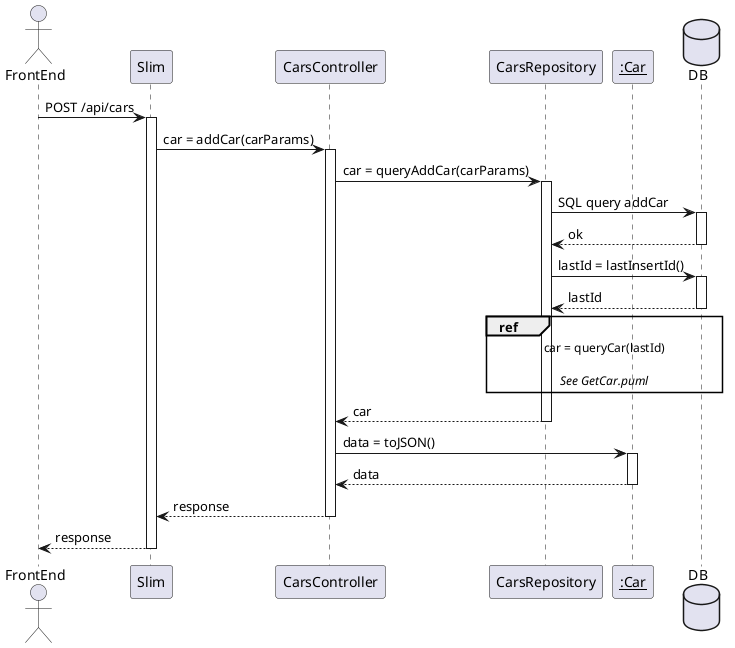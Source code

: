 http://www.plantuml.com/plantuml/uml/XL9DJy904BtlhvXmWaJidGI3W1gD4RJUcv6EIMFfrjc5X7_lMulGBX0lJNVdVRoTcOdph7wpBWsll5MwLrlvkoetDQwBLL5pvIajYtNdOiRgPW2gBKlHazARrDOLaDjrIhqi6w6SPJrY5u0cPyyVx8JcKsF-h6buy-j88rekqdTAk2wI5MH3n6BBNff0uGDi50OiO6bCdEUez75OilBQ3OxqA7xt2Cde4GV9xutexlQoRlJsI0MwyocqqjVdHcaVySX75u0OdWjWlqmkRU05yPATVynftFnKJXJ7_k1_ZmCtyZ4gdsIteX7-AXHRRGazQGG6nYH9Aa8Fud5xNMExaiG89WijSvBymWZRERgKymC3AwmJydZxb2vU-jt11D9vhy2Ap4uSZYkfucgBlaQC5dg_cA0SDZgcjRPuWhwWGJy0

@startuml
actor FrontEnd
participant Slim
participant CarsController
participant CarsRepository
participant "__:Car__" as Car
database DB

FrontEnd -> Slim : POST /api/cars
activate Slim
Slim -> CarsController : car = addCar(carParams)
activate CarsController
CarsController -> CarsRepository : car = queryAddCar(carParams)
activate CarsRepository
CarsRepository -> DB : SQL query addCar
activate DB
DB --> CarsRepository : ok
deactivate DB
CarsRepository -> DB : lastId = lastInsertId()
activate DB
DB --> CarsRepository : lastId
deactivate DB

ref over CarsRepository, DB
car = queryCar(lastId)

//See GetCar.puml//
end ref

CarsRepository --> CarsController : car
deactivate CarsRepository
CarsController -> Car : data = toJSON()
activate Car
Car --> CarsController : data
deactivate Car
CarsController --> Slim : response
deactivate CarsController
Slim --> FrontEnd : response
deactivate Slim
@enduml